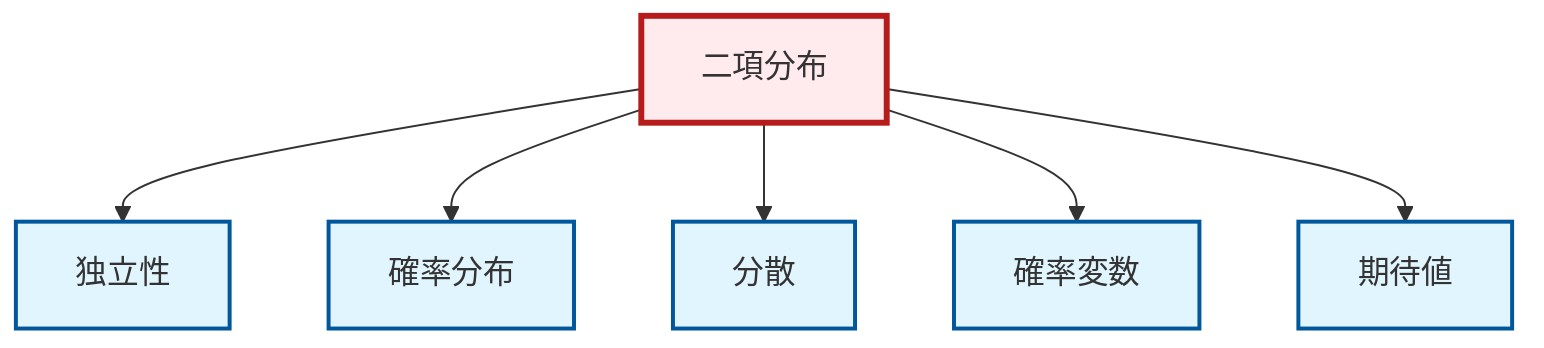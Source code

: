 graph TD
    classDef definition fill:#e1f5fe,stroke:#01579b,stroke-width:2px
    classDef theorem fill:#f3e5f5,stroke:#4a148c,stroke-width:2px
    classDef axiom fill:#fff3e0,stroke:#e65100,stroke-width:2px
    classDef example fill:#e8f5e9,stroke:#1b5e20,stroke-width:2px
    classDef current fill:#ffebee,stroke:#b71c1c,stroke-width:3px
    def-expectation["期待値"]:::definition
    def-probability-distribution["確率分布"]:::definition
    def-random-variable["確率変数"]:::definition
    def-binomial-distribution["二項分布"]:::definition
    def-independence["独立性"]:::definition
    def-variance["分散"]:::definition
    def-binomial-distribution --> def-independence
    def-binomial-distribution --> def-probability-distribution
    def-binomial-distribution --> def-variance
    def-binomial-distribution --> def-random-variable
    def-binomial-distribution --> def-expectation
    class def-binomial-distribution current